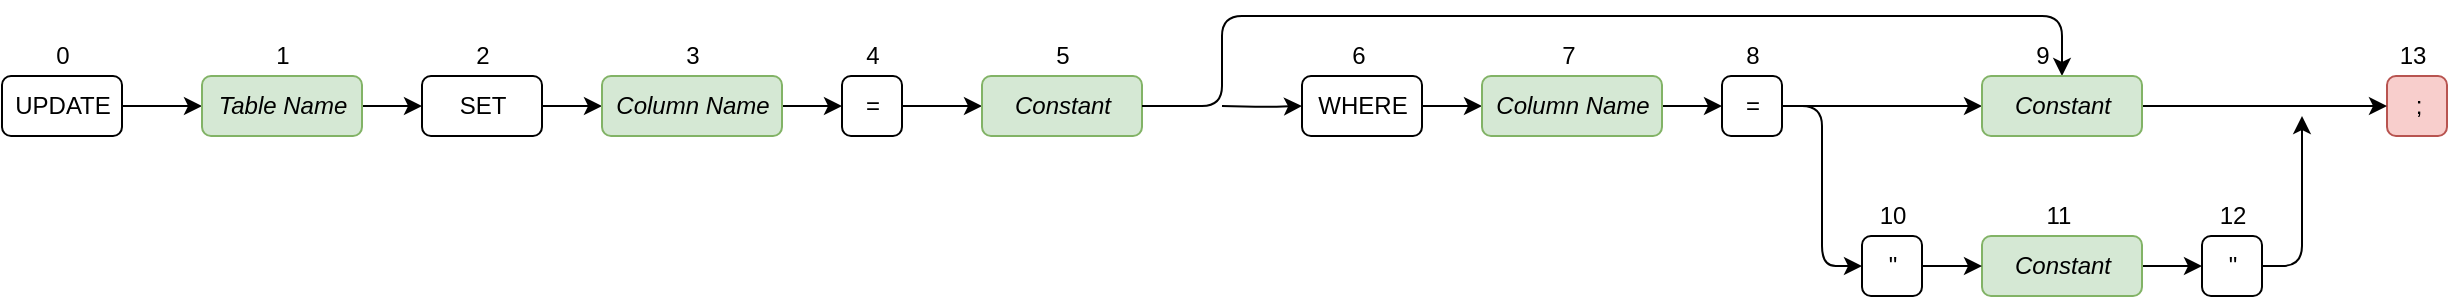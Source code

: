 <mxfile version="13.6.9" type="device"><diagram id="HH97DMklG3GvuwQJtJBX" name="Page-1"><mxGraphModel dx="1422" dy="804" grid="1" gridSize="10" guides="1" tooltips="1" connect="1" arrows="1" fold="1" page="1" pageScale="1" pageWidth="850" pageHeight="1100" math="0" shadow="0"><root><mxCell id="0"/><mxCell id="1" parent="0"/><mxCell id="w54cBLAl5rAkxmdbFsFD-27" style="edgeStyle=orthogonalEdgeStyle;orthogonalLoop=1;jettySize=auto;html=1;exitX=1;exitY=0.5;exitDx=0;exitDy=0;entryX=0;entryY=0.5;entryDx=0;entryDy=0;" parent="1" source="w54cBLAl5rAkxmdbFsFD-1" target="w54cBLAl5rAkxmdbFsFD-5" edge="1"><mxGeometry relative="1" as="geometry"><mxPoint x="160" y="95" as="targetPoint"/></mxGeometry></mxCell><mxCell id="w54cBLAl5rAkxmdbFsFD-1" value="UPDATE" style="html=1;rounded=1;" parent="1" vertex="1"><mxGeometry x="80" y="80" width="60" height="30" as="geometry"/></mxCell><mxCell id="w54cBLAl5rAkxmdbFsFD-2" value="0" style="text;html=1;align=center;verticalAlign=middle;resizable=0;points=[];autosize=1;rounded=1;" parent="1" vertex="1"><mxGeometry x="100" y="60" width="20" height="20" as="geometry"/></mxCell><mxCell id="w54cBLAl5rAkxmdbFsFD-29" style="edgeStyle=orthogonalEdgeStyle;orthogonalLoop=1;jettySize=auto;html=1;exitX=1;exitY=0.5;exitDx=0;exitDy=0;entryX=0;entryY=0.5;entryDx=0;entryDy=0;" parent="1" source="w54cBLAl5rAkxmdbFsFD-5" target="w54cBLAl5rAkxmdbFsFD-45" edge="1"><mxGeometry relative="1" as="geometry"><mxPoint x="290" y="95" as="targetPoint"/></mxGeometry></mxCell><mxCell id="w54cBLAl5rAkxmdbFsFD-5" value="&lt;i&gt;Table Name&lt;/i&gt;" style="html=1;fillColor=#d5e8d4;strokeColor=#82b366;rounded=1;" parent="1" vertex="1"><mxGeometry x="180" y="80" width="80" height="30" as="geometry"/></mxCell><mxCell id="w54cBLAl5rAkxmdbFsFD-6" value="1" style="text;html=1;align=center;verticalAlign=middle;resizable=0;points=[];autosize=1;rounded=1;" parent="1" vertex="1"><mxGeometry x="210" y="60" width="20" height="20" as="geometry"/></mxCell><mxCell id="w54cBLAl5rAkxmdbFsFD-44" style="edgeStyle=orthogonalEdgeStyle;orthogonalLoop=1;jettySize=auto;html=1;exitX=1;exitY=0.5;exitDx=0;exitDy=0;entryX=0;entryY=0.5;entryDx=0;entryDy=0;" parent="1" source="w54cBLAl5rAkxmdbFsFD-45" edge="1"><mxGeometry relative="1" as="geometry"><mxPoint x="380" y="95" as="targetPoint"/></mxGeometry></mxCell><mxCell id="w54cBLAl5rAkxmdbFsFD-45" value="SET" style="html=1;rounded=1;" parent="1" vertex="1"><mxGeometry x="290" y="80" width="60" height="30" as="geometry"/></mxCell><mxCell id="w54cBLAl5rAkxmdbFsFD-46" value="2" style="text;html=1;align=center;verticalAlign=middle;resizable=0;points=[];autosize=1;rounded=1;" parent="1" vertex="1"><mxGeometry x="310" y="60" width="20" height="20" as="geometry"/></mxCell><mxCell id="w54cBLAl5rAkxmdbFsFD-50" style="edgeStyle=orthogonalEdgeStyle;orthogonalLoop=1;jettySize=auto;html=1;exitX=1;exitY=0.5;exitDx=0;exitDy=0;entryX=0;entryY=0.5;entryDx=0;entryDy=0;" parent="1" source="w54cBLAl5rAkxmdbFsFD-51" target="w54cBLAl5rAkxmdbFsFD-62" edge="1"><mxGeometry relative="1" as="geometry"><mxPoint x="490" y="95" as="sourcePoint"/><mxPoint x="520" y="95" as="targetPoint"/></mxGeometry></mxCell><mxCell id="w54cBLAl5rAkxmdbFsFD-51" value="&lt;i&gt;Column Name&lt;/i&gt;" style="html=1;fillColor=#d5e8d4;strokeColor=#82b366;rounded=1;" parent="1" vertex="1"><mxGeometry x="380" y="80" width="90" height="30" as="geometry"/></mxCell><mxCell id="w54cBLAl5rAkxmdbFsFD-52" value="3" style="text;html=1;align=center;verticalAlign=middle;resizable=0;points=[];autosize=1;rounded=1;" parent="1" vertex="1"><mxGeometry x="415" y="60" width="20" height="20" as="geometry"/></mxCell><mxCell id="w54cBLAl5rAkxmdbFsFD-53" value=";" style="html=1;fillColor=#f8cecc;strokeColor=#b85450;rounded=1;" parent="1" vertex="1"><mxGeometry x="1272.5" y="80" width="30" height="30" as="geometry"/></mxCell><mxCell id="w54cBLAl5rAkxmdbFsFD-54" value="13" style="text;html=1;align=center;verticalAlign=middle;resizable=0;points=[];autosize=1;rounded=1;" parent="1" vertex="1"><mxGeometry x="1270" y="60" width="30" height="20" as="geometry"/></mxCell><mxCell id="w54cBLAl5rAkxmdbFsFD-76" style="edgeStyle=orthogonalEdgeStyle;orthogonalLoop=1;jettySize=auto;html=1;exitX=1;exitY=0.5;exitDx=0;exitDy=0;entryX=0;entryY=0.5;entryDx=0;entryDy=0;" parent="1" source="w54cBLAl5rAkxmdbFsFD-62" target="w54cBLAl5rAkxmdbFsFD-74" edge="1"><mxGeometry relative="1" as="geometry"><mxPoint x="555" y="95" as="targetPoint"/></mxGeometry></mxCell><mxCell id="w54cBLAl5rAkxmdbFsFD-62" value="=" style="html=1;rounded=1;" parent="1" vertex="1"><mxGeometry x="500" y="80" width="30" height="30" as="geometry"/></mxCell><mxCell id="w54cBLAl5rAkxmdbFsFD-63" value="4" style="text;html=1;align=center;verticalAlign=middle;resizable=0;points=[];autosize=1;rounded=1;" parent="1" vertex="1"><mxGeometry x="505" y="60" width="20" height="20" as="geometry"/></mxCell><mxCell id="w54cBLAl5rAkxmdbFsFD-74" value="&lt;i&gt;Constant&lt;/i&gt;" style="html=1;fillColor=#d5e8d4;strokeColor=#82b366;rounded=1;" parent="1" vertex="1"><mxGeometry x="570" y="80" width="80" height="30" as="geometry"/></mxCell><mxCell id="w54cBLAl5rAkxmdbFsFD-75" value="5" style="text;html=1;align=center;verticalAlign=middle;resizable=0;points=[];autosize=1;rounded=1;" parent="1" vertex="1"><mxGeometry x="600" y="60" width="20" height="20" as="geometry"/></mxCell><mxCell id="w54cBLAl5rAkxmdbFsFD-107" style="edgeStyle=orthogonalEdgeStyle;orthogonalLoop=1;jettySize=auto;html=1;exitX=1;exitY=0.5;exitDx=0;exitDy=0;entryX=0;entryY=0.5;entryDx=0;entryDy=0;" parent="1" target="w54cBLAl5rAkxmdbFsFD-96" edge="1"><mxGeometry relative="1" as="geometry"><mxPoint x="690" y="95" as="sourcePoint"/></mxGeometry></mxCell><mxCell id="w54cBLAl5rAkxmdbFsFD-109" style="edgeStyle=orthogonalEdgeStyle;orthogonalLoop=1;jettySize=auto;html=1;exitX=1;exitY=0.5;exitDx=0;exitDy=0;entryX=0.5;entryY=0;entryDx=0;entryDy=0;" parent="1" source="w54cBLAl5rAkxmdbFsFD-74" target="w54cBLAl5rAkxmdbFsFD-104" edge="1"><mxGeometry relative="1" as="geometry"><mxPoint x="1110" y="95" as="targetPoint"/><Array as="points"><mxPoint x="690" y="95"/><mxPoint x="690" y="50"/><mxPoint x="1110" y="50"/></Array><mxPoint x="690" y="95" as="sourcePoint"/></mxGeometry></mxCell><mxCell id="w54cBLAl5rAkxmdbFsFD-95" style="edgeStyle=orthogonalEdgeStyle;orthogonalLoop=1;jettySize=auto;html=1;exitX=1;exitY=0.5;exitDx=0;exitDy=0;entryX=0;entryY=0.5;entryDx=0;entryDy=0;" parent="1" source="w54cBLAl5rAkxmdbFsFD-96" edge="1"><mxGeometry relative="1" as="geometry"><mxPoint x="820" y="95" as="targetPoint"/></mxGeometry></mxCell><mxCell id="w54cBLAl5rAkxmdbFsFD-96" value="WHERE" style="html=1;rounded=1;" parent="1" vertex="1"><mxGeometry x="730" y="80" width="60" height="30" as="geometry"/></mxCell><mxCell id="w54cBLAl5rAkxmdbFsFD-97" value="6" style="text;html=1;align=center;verticalAlign=middle;resizable=0;points=[];autosize=1;rounded=1;" parent="1" vertex="1"><mxGeometry x="747.5" y="60" width="20" height="20" as="geometry"/></mxCell><mxCell id="w54cBLAl5rAkxmdbFsFD-98" style="edgeStyle=orthogonalEdgeStyle;orthogonalLoop=1;jettySize=auto;html=1;exitX=1;exitY=0.5;exitDx=0;exitDy=0;entryX=0;entryY=0.5;entryDx=0;entryDy=0;" parent="1" source="w54cBLAl5rAkxmdbFsFD-99" target="w54cBLAl5rAkxmdbFsFD-102" edge="1"><mxGeometry relative="1" as="geometry"><mxPoint x="930" y="95" as="sourcePoint"/><mxPoint x="960" y="95" as="targetPoint"/></mxGeometry></mxCell><mxCell id="w54cBLAl5rAkxmdbFsFD-99" value="&lt;i&gt;Column Name&lt;/i&gt;" style="html=1;fillColor=#d5e8d4;strokeColor=#82b366;rounded=1;" parent="1" vertex="1"><mxGeometry x="820" y="80" width="90" height="30" as="geometry"/></mxCell><mxCell id="w54cBLAl5rAkxmdbFsFD-100" value="7" style="text;html=1;align=center;verticalAlign=middle;resizable=0;points=[];autosize=1;rounded=1;" parent="1" vertex="1"><mxGeometry x="852.5" y="60" width="20" height="20" as="geometry"/></mxCell><mxCell id="w54cBLAl5rAkxmdbFsFD-101" style="edgeStyle=orthogonalEdgeStyle;orthogonalLoop=1;jettySize=auto;html=1;exitX=1;exitY=0.5;exitDx=0;exitDy=0;entryX=0;entryY=0.5;entryDx=0;entryDy=0;" parent="1" source="w54cBLAl5rAkxmdbFsFD-102" target="w54cBLAl5rAkxmdbFsFD-104" edge="1"><mxGeometry relative="1" as="geometry"><mxPoint x="995" y="95" as="targetPoint"/></mxGeometry></mxCell><mxCell id="9iL0rGQUI6W5r0ejlrNd-7" style="edgeStyle=orthogonalEdgeStyle;rounded=1;orthogonalLoop=1;jettySize=auto;html=1;exitX=1;exitY=0.5;exitDx=0;exitDy=0;entryX=0;entryY=0.5;entryDx=0;entryDy=0;" edge="1" parent="1" source="w54cBLAl5rAkxmdbFsFD-102" target="9iL0rGQUI6W5r0ejlrNd-3"><mxGeometry relative="1" as="geometry"/></mxCell><mxCell id="w54cBLAl5rAkxmdbFsFD-102" value="=" style="html=1;rounded=1;" parent="1" vertex="1"><mxGeometry x="940" y="80" width="30" height="30" as="geometry"/></mxCell><mxCell id="w54cBLAl5rAkxmdbFsFD-103" value="8" style="text;html=1;align=center;verticalAlign=middle;resizable=0;points=[];autosize=1;rounded=1;" parent="1" vertex="1"><mxGeometry x="945" y="60" width="20" height="20" as="geometry"/></mxCell><mxCell id="w54cBLAl5rAkxmdbFsFD-106" style="edgeStyle=orthogonalEdgeStyle;orthogonalLoop=1;jettySize=auto;html=1;exitX=1;exitY=0.5;exitDx=0;exitDy=0;entryX=0;entryY=0.5;entryDx=0;entryDy=0;" parent="1" source="w54cBLAl5rAkxmdbFsFD-104" target="w54cBLAl5rAkxmdbFsFD-53" edge="1"><mxGeometry relative="1" as="geometry"/></mxCell><mxCell id="w54cBLAl5rAkxmdbFsFD-104" value="&lt;i&gt;Constant&lt;/i&gt;" style="html=1;fillColor=#d5e8d4;strokeColor=#82b366;rounded=1;" parent="1" vertex="1"><mxGeometry x="1070" y="80" width="80" height="30" as="geometry"/></mxCell><mxCell id="w54cBLAl5rAkxmdbFsFD-105" value="9" style="text;html=1;align=center;verticalAlign=middle;resizable=0;points=[];autosize=1;rounded=1;" parent="1" vertex="1"><mxGeometry x="1090" y="60" width="20" height="20" as="geometry"/></mxCell><mxCell id="9iL0rGQUI6W5r0ejlrNd-6" style="edgeStyle=orthogonalEdgeStyle;rounded=0;orthogonalLoop=1;jettySize=auto;html=1;exitX=1;exitY=0.5;exitDx=0;exitDy=0;entryX=0;entryY=0.5;entryDx=0;entryDy=0;" edge="1" parent="1" source="9iL0rGQUI6W5r0ejlrNd-1" target="9iL0rGQUI6W5r0ejlrNd-4"><mxGeometry relative="1" as="geometry"/></mxCell><mxCell id="9iL0rGQUI6W5r0ejlrNd-1" value="&lt;i&gt;Constant&lt;/i&gt;" style="html=1;fillColor=#d5e8d4;strokeColor=#82b366;rounded=1;" vertex="1" parent="1"><mxGeometry x="1070" y="160" width="80" height="30" as="geometry"/></mxCell><mxCell id="9iL0rGQUI6W5r0ejlrNd-2" value="11" style="text;html=1;align=center;verticalAlign=middle;resizable=0;points=[];autosize=1;rounded=1;" vertex="1" parent="1"><mxGeometry x="1092.5" y="140" width="30" height="20" as="geometry"/></mxCell><mxCell id="9iL0rGQUI6W5r0ejlrNd-5" style="edgeStyle=orthogonalEdgeStyle;rounded=0;orthogonalLoop=1;jettySize=auto;html=1;exitX=1;exitY=0.5;exitDx=0;exitDy=0;entryX=0;entryY=0.5;entryDx=0;entryDy=0;" edge="1" parent="1" source="9iL0rGQUI6W5r0ejlrNd-3" target="9iL0rGQUI6W5r0ejlrNd-1"><mxGeometry relative="1" as="geometry"/></mxCell><mxCell id="9iL0rGQUI6W5r0ejlrNd-3" value="&quot;" style="html=1;rounded=1;" vertex="1" parent="1"><mxGeometry x="1010" y="160" width="30" height="30" as="geometry"/></mxCell><mxCell id="9iL0rGQUI6W5r0ejlrNd-8" style="edgeStyle=orthogonalEdgeStyle;rounded=1;orthogonalLoop=1;jettySize=auto;html=1;exitX=1;exitY=0.5;exitDx=0;exitDy=0;" edge="1" parent="1" source="9iL0rGQUI6W5r0ejlrNd-4"><mxGeometry relative="1" as="geometry"><mxPoint x="1230" y="100" as="targetPoint"/><Array as="points"><mxPoint x="1230" y="175"/><mxPoint x="1230" y="100"/></Array></mxGeometry></mxCell><mxCell id="9iL0rGQUI6W5r0ejlrNd-4" value="&quot;" style="html=1;rounded=1;" vertex="1" parent="1"><mxGeometry x="1180" y="160" width="30" height="30" as="geometry"/></mxCell><mxCell id="9iL0rGQUI6W5r0ejlrNd-9" value="10" style="text;html=1;align=center;verticalAlign=middle;resizable=0;points=[];autosize=1;rounded=1;" vertex="1" parent="1"><mxGeometry x="1010" y="140" width="30" height="20" as="geometry"/></mxCell><mxCell id="9iL0rGQUI6W5r0ejlrNd-10" value="12" style="text;html=1;align=center;verticalAlign=middle;resizable=0;points=[];autosize=1;rounded=1;" vertex="1" parent="1"><mxGeometry x="1180" y="140" width="30" height="20" as="geometry"/></mxCell></root></mxGraphModel></diagram></mxfile>